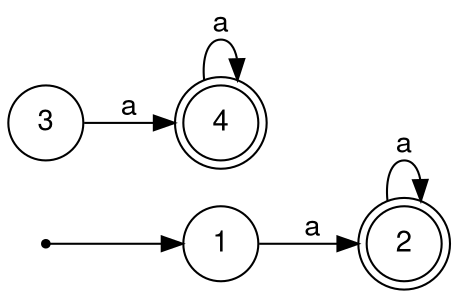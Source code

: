 digraph finite_state_machine {
	fontname="Helvetica,Arial,sans-serif"
	node [fontname="Helvetica,Arial,sans-serif"]
	edge [fontname="Helvetica,Arial,sans-serif"]
	rankdir=LR;
	node [shape = circle]; 1;
	node [shape = doublecircle]; 2 4;
	node [shape = circle];
	1 -> 2 [label = "a"];
	2 -> 2 [label = "a"];
	3 -> 4 [label = "a"];
	4 -> 4 [label = "a"];
	nowhere [shape=point];	nowhere -> 1;}